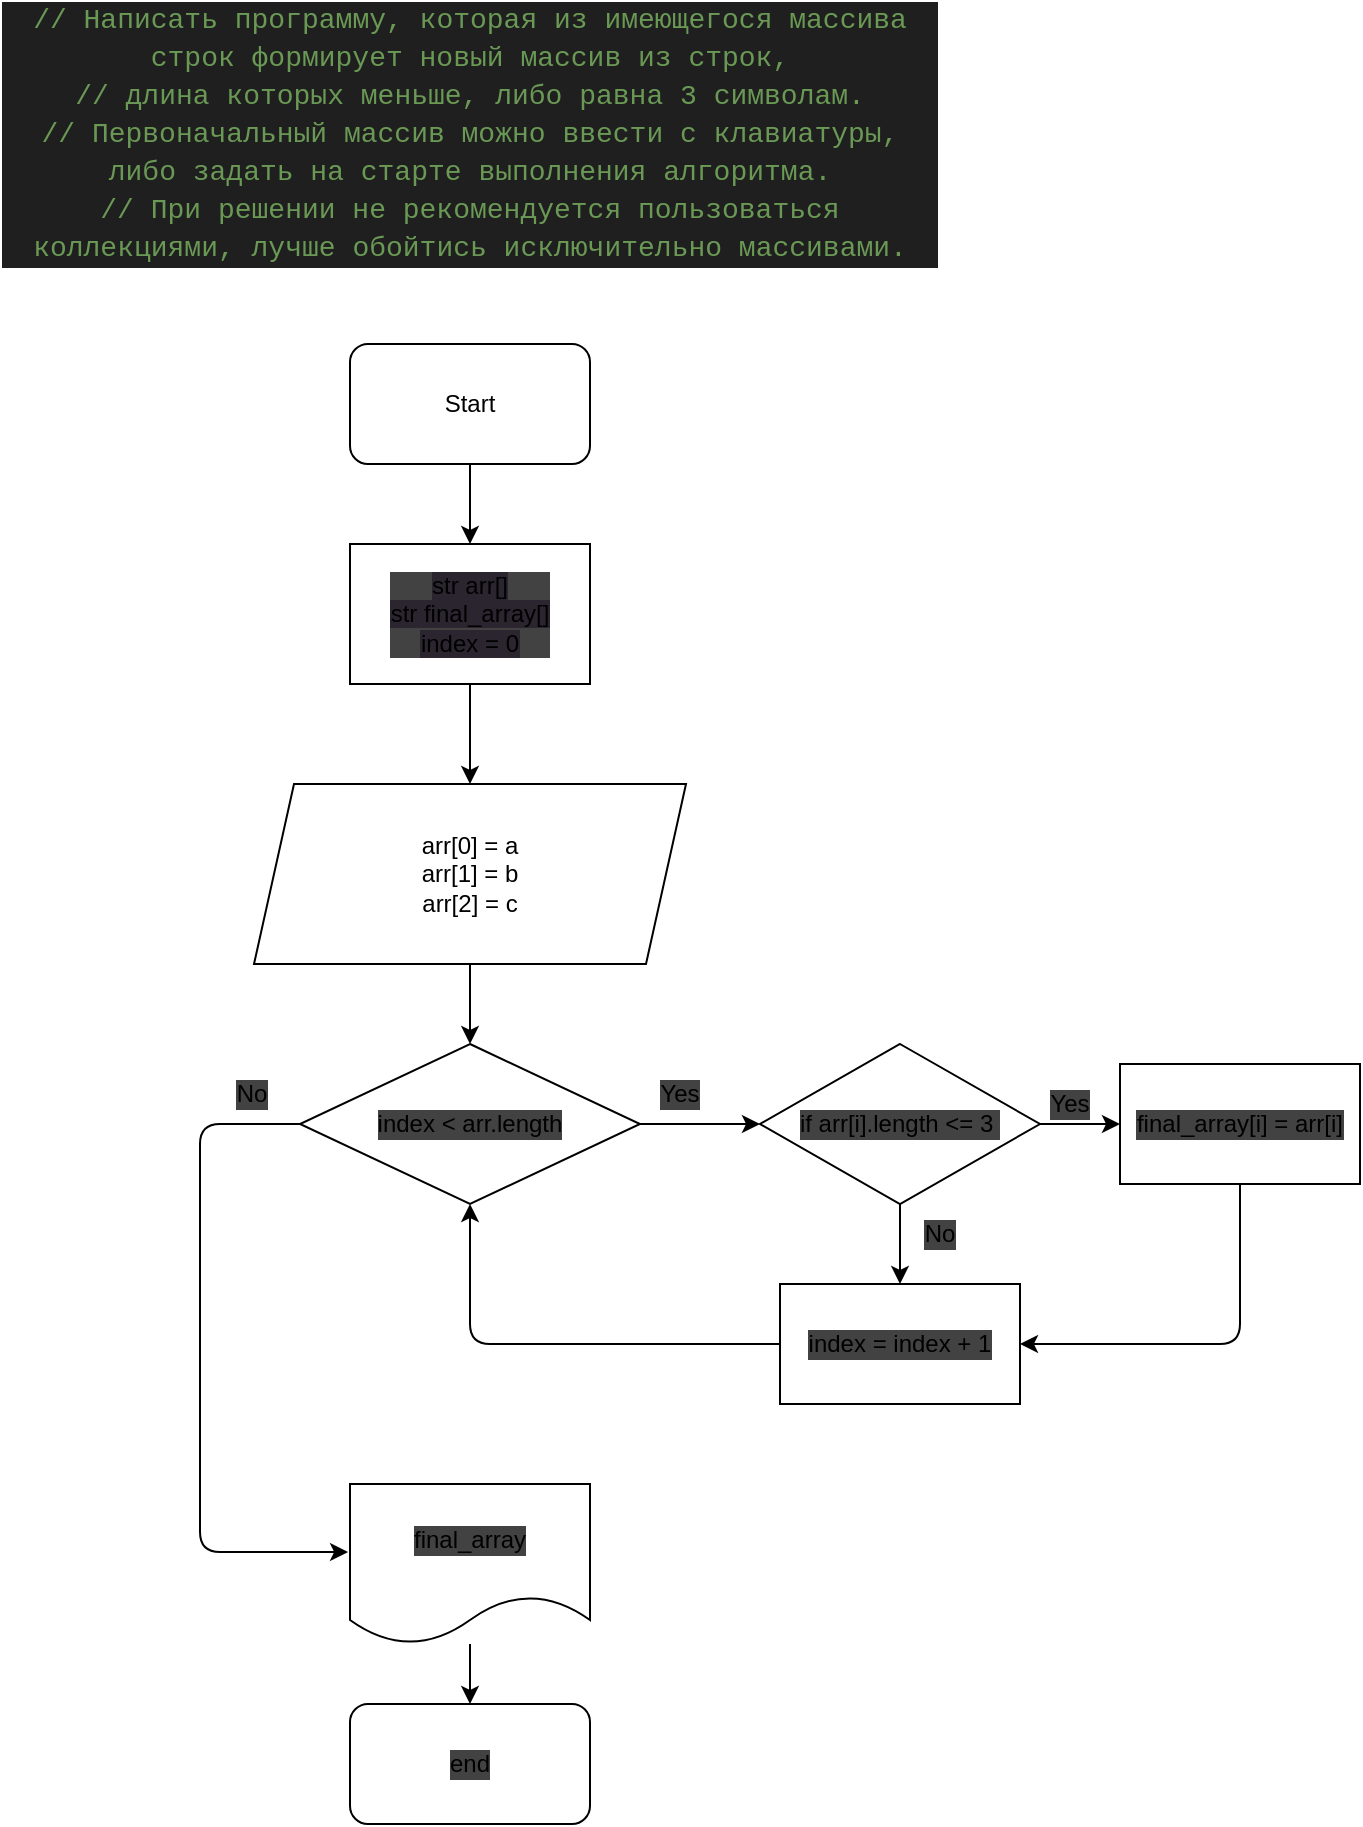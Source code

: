 <mxfile>
    <diagram id="FRGC3nkg60r4V135oyyg" name="Page-1">
        <mxGraphModel dx="654" dy="284" grid="1" gridSize="10" guides="1" tooltips="1" connect="1" arrows="1" fold="1" page="1" pageScale="1" pageWidth="850" pageHeight="1100" math="0" shadow="0">
            <root>
                <mxCell id="0"/>
                <mxCell id="1" parent="0"/>
                <mxCell id="2" value="&lt;div style=&quot;color: rgb(204, 204, 204); background-color: rgb(31, 31, 31); font-family: Consolas, &amp;quot;Courier New&amp;quot;, monospace; font-size: 14px; line-height: 19px;&quot;&gt;&lt;div&gt;&lt;span style=&quot;color: #6a9955;&quot;&gt;// Написать программу, которая из имеющегося массива строк формирует новый массив из строк,&lt;/span&gt;&lt;/div&gt;&lt;div&gt;&lt;span style=&quot;color: #6a9955;&quot;&gt;// длина которых меньше, либо равна 3 символам.&lt;/span&gt;&lt;/div&gt;&lt;div&gt;&lt;span style=&quot;color: #6a9955;&quot;&gt;// Первоначальный массив можно ввести с клавиатуры, либо задать на старте выполнения алгоритма.&lt;/span&gt;&lt;/div&gt;&lt;div&gt;&lt;span style=&quot;color: #6a9955;&quot;&gt;// При решении не рекомендуется пользоваться коллекциями, лучше обойтись исключительно массивами.&lt;/span&gt;&lt;/div&gt;&lt;/div&gt;" style="text;html=1;strokeColor=none;fillColor=none;align=center;verticalAlign=middle;whiteSpace=wrap;rounded=0;" parent="1" vertex="1">
                    <mxGeometry x="134" y="30" width="470" height="130" as="geometry"/>
                </mxCell>
                <mxCell id="10" value="" style="edgeStyle=none;html=1;" parent="1" source="3" target="9" edge="1">
                    <mxGeometry relative="1" as="geometry"/>
                </mxCell>
                <mxCell id="3" value="Start" style="rounded=1;whiteSpace=wrap;html=1;" parent="1" vertex="1">
                    <mxGeometry x="309" y="200" width="120" height="60" as="geometry"/>
                </mxCell>
                <mxCell id="12" value="" style="edgeStyle=none;html=1;" parent="1" source="4" target="8" edge="1">
                    <mxGeometry relative="1" as="geometry"/>
                </mxCell>
                <mxCell id="4" value="arr[0] = a&lt;br&gt;arr[1] = b&lt;br&gt;arr[2] = c" style="shape=parallelogram;perimeter=parallelogramPerimeter;whiteSpace=wrap;html=1;fixedSize=1;" parent="1" vertex="1">
                    <mxGeometry x="261" y="420" width="216" height="90" as="geometry"/>
                </mxCell>
                <mxCell id="15" value="" style="edgeStyle=none;html=1;" parent="1" source="6" target="14" edge="1">
                    <mxGeometry relative="1" as="geometry"/>
                </mxCell>
                <mxCell id="18" value="" style="edgeStyle=none;html=1;" parent="1" source="6" target="17" edge="1">
                    <mxGeometry relative="1" as="geometry"/>
                </mxCell>
                <mxCell id="6" value="if arr[i].length &amp;lt;= 3&amp;nbsp;" style="rhombus;whiteSpace=wrap;html=1;labelBackgroundColor=#424242;" parent="1" vertex="1">
                    <mxGeometry x="514" y="550" width="140" height="80" as="geometry"/>
                </mxCell>
                <mxCell id="13" value="" style="edgeStyle=none;html=1;" parent="1" source="8" target="6" edge="1">
                    <mxGeometry relative="1" as="geometry"/>
                </mxCell>
                <mxCell id="8" value="index &amp;lt; arr.length" style="rhombus;whiteSpace=wrap;html=1;labelBackgroundColor=#424242;" parent="1" vertex="1">
                    <mxGeometry x="284" y="550" width="170" height="80" as="geometry"/>
                </mxCell>
                <mxCell id="11" value="" style="edgeStyle=none;html=1;" parent="1" source="9" target="4" edge="1">
                    <mxGeometry relative="1" as="geometry"/>
                </mxCell>
                <mxCell id="9" value="&lt;span style=&quot;background-color: rgb(42, 37, 47);&quot;&gt;str arr[]&lt;br&gt;&lt;/span&gt;&lt;span style=&quot;background-color: rgb(42, 37, 47);&quot;&gt;str final_array[]&lt;br&gt;&lt;/span&gt;&lt;span style=&quot;background-color: rgb(42, 37, 47);&quot;&gt;index = 0&lt;br&gt;&lt;/span&gt;" style="rounded=0;whiteSpace=wrap;html=1;labelBackgroundColor=#424242;" parent="1" vertex="1">
                    <mxGeometry x="309" y="300" width="120" height="70" as="geometry"/>
                </mxCell>
                <mxCell id="19" style="edgeStyle=none;html=1;entryX=1;entryY=0.5;entryDx=0;entryDy=0;" parent="1" source="14" target="17" edge="1">
                    <mxGeometry relative="1" as="geometry">
                        <Array as="points">
                            <mxPoint x="754" y="700"/>
                        </Array>
                    </mxGeometry>
                </mxCell>
                <mxCell id="14" value="final_array[i] = arr[i]" style="rounded=0;whiteSpace=wrap;html=1;labelBackgroundColor=#424242;" parent="1" vertex="1">
                    <mxGeometry x="694" y="560" width="120" height="60" as="geometry"/>
                </mxCell>
                <mxCell id="16" value="Yes" style="text;html=1;strokeColor=none;fillColor=none;align=center;verticalAlign=middle;whiteSpace=wrap;rounded=0;labelBackgroundColor=#424242;" parent="1" vertex="1">
                    <mxGeometry x="644" y="570" width="50" height="20" as="geometry"/>
                </mxCell>
                <mxCell id="23" style="edgeStyle=none;html=1;entryX=0.5;entryY=1;entryDx=0;entryDy=0;" parent="1" source="17" target="8" edge="1">
                    <mxGeometry relative="1" as="geometry">
                        <Array as="points">
                            <mxPoint x="369" y="700"/>
                        </Array>
                    </mxGeometry>
                </mxCell>
                <mxCell id="17" value="index = index + 1" style="rounded=0;whiteSpace=wrap;html=1;labelBackgroundColor=#424242;" parent="1" vertex="1">
                    <mxGeometry x="524" y="670" width="120" height="60" as="geometry"/>
                </mxCell>
                <mxCell id="20" value="No" style="text;html=1;strokeColor=none;fillColor=none;align=center;verticalAlign=middle;whiteSpace=wrap;rounded=0;labelBackgroundColor=#424242;" parent="1" vertex="1">
                    <mxGeometry x="584" y="630" width="40" height="30" as="geometry"/>
                </mxCell>
                <mxCell id="22" value="Yes" style="text;html=1;strokeColor=none;fillColor=none;align=center;verticalAlign=middle;whiteSpace=wrap;rounded=0;labelBackgroundColor=#424242;" parent="1" vertex="1">
                    <mxGeometry x="444" y="560" width="60" height="30" as="geometry"/>
                </mxCell>
                <mxCell id="27" value="" style="edgeStyle=none;html=1;" parent="1" source="24" target="26" edge="1">
                    <mxGeometry relative="1" as="geometry"/>
                </mxCell>
                <mxCell id="24" value="final_array" style="shape=document;whiteSpace=wrap;html=1;boundedLbl=1;labelBackgroundColor=#424242;" parent="1" vertex="1">
                    <mxGeometry x="309" y="770" width="120" height="80" as="geometry"/>
                </mxCell>
                <mxCell id="25" value="" style="endArrow=classic;html=1;entryX=-0.008;entryY=0.425;entryDx=0;entryDy=0;entryPerimeter=0;exitX=0;exitY=0.5;exitDx=0;exitDy=0;" parent="1" source="8" target="24" edge="1">
                    <mxGeometry width="50" height="50" relative="1" as="geometry">
                        <mxPoint x="184" y="790" as="sourcePoint"/>
                        <mxPoint x="234" y="740" as="targetPoint"/>
                        <Array as="points">
                            <mxPoint x="234" y="590"/>
                            <mxPoint x="234" y="804"/>
                        </Array>
                    </mxGeometry>
                </mxCell>
                <mxCell id="26" value="end" style="rounded=1;whiteSpace=wrap;html=1;labelBackgroundColor=#424242;" parent="1" vertex="1">
                    <mxGeometry x="309" y="880" width="120" height="60" as="geometry"/>
                </mxCell>
                <mxCell id="29" value="No" style="text;html=1;strokeColor=none;fillColor=none;align=center;verticalAlign=middle;whiteSpace=wrap;rounded=0;labelBackgroundColor=#424242;" parent="1" vertex="1">
                    <mxGeometry x="230" y="560" width="60" height="30" as="geometry"/>
                </mxCell>
            </root>
        </mxGraphModel>
    </diagram>
</mxfile>